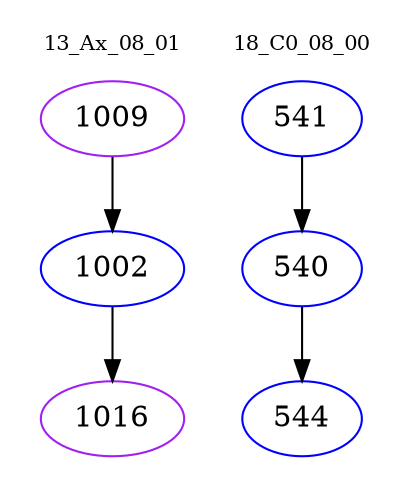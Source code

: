 digraph{
subgraph cluster_0 {
color = white
label = "13_Ax_08_01";
fontsize=10;
T0_1009 [label="1009", color="purple"]
T0_1009 -> T0_1002 [color="black"]
T0_1002 [label="1002", color="blue"]
T0_1002 -> T0_1016 [color="black"]
T0_1016 [label="1016", color="purple"]
}
subgraph cluster_1 {
color = white
label = "18_C0_08_00";
fontsize=10;
T1_541 [label="541", color="blue"]
T1_541 -> T1_540 [color="black"]
T1_540 [label="540", color="blue"]
T1_540 -> T1_544 [color="black"]
T1_544 [label="544", color="blue"]
}
}
